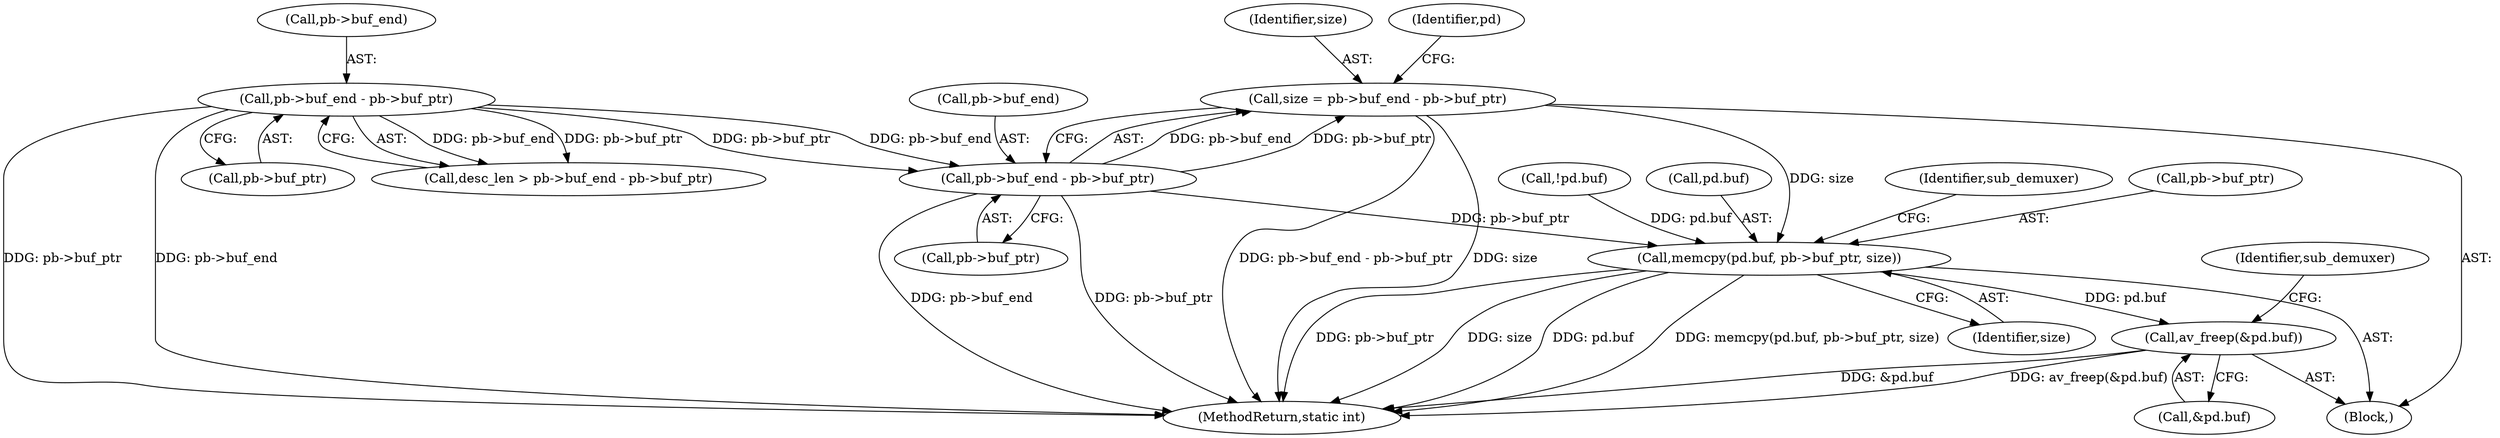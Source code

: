 digraph "0_FFmpeg_a5d849b149ca67ced2d271dc84db0bc95a548abb@integer" {
"1000217" [label="(Call,size = pb->buf_end - pb->buf_ptr)"];
"1000219" [label="(Call,pb->buf_end - pb->buf_ptr)"];
"1000181" [label="(Call,pb->buf_end - pb->buf_ptr)"];
"1000233" [label="(Call,memcpy(pd.buf, pb->buf_ptr, size))"];
"1000249" [label="(Call,av_freep(&pd.buf))"];
"1000182" [label="(Call,pb->buf_end)"];
"1000242" [label="(Identifier,sub_demuxer)"];
"1000382" [label="(MethodReturn,static int)"];
"1000250" [label="(Call,&pd.buf)"];
"1000220" [label="(Call,pb->buf_end)"];
"1000137" [label="(Block,)"];
"1000256" [label="(Identifier,sub_demuxer)"];
"1000223" [label="(Call,pb->buf_ptr)"];
"1000249" [label="(Call,av_freep(&pd.buf))"];
"1000219" [label="(Call,pb->buf_end - pb->buf_ptr)"];
"1000230" [label="(Identifier,pd)"];
"1000237" [label="(Call,pb->buf_ptr)"];
"1000217" [label="(Call,size = pb->buf_end - pb->buf_ptr)"];
"1000240" [label="(Identifier,size)"];
"1000228" [label="(Call,!pd.buf)"];
"1000233" [label="(Call,memcpy(pd.buf, pb->buf_ptr, size))"];
"1000179" [label="(Call,desc_len > pb->buf_end - pb->buf_ptr)"];
"1000218" [label="(Identifier,size)"];
"1000234" [label="(Call,pd.buf)"];
"1000185" [label="(Call,pb->buf_ptr)"];
"1000181" [label="(Call,pb->buf_end - pb->buf_ptr)"];
"1000217" -> "1000137"  [label="AST: "];
"1000217" -> "1000219"  [label="CFG: "];
"1000218" -> "1000217"  [label="AST: "];
"1000219" -> "1000217"  [label="AST: "];
"1000230" -> "1000217"  [label="CFG: "];
"1000217" -> "1000382"  [label="DDG: pb->buf_end - pb->buf_ptr"];
"1000217" -> "1000382"  [label="DDG: size"];
"1000219" -> "1000217"  [label="DDG: pb->buf_end"];
"1000219" -> "1000217"  [label="DDG: pb->buf_ptr"];
"1000217" -> "1000233"  [label="DDG: size"];
"1000219" -> "1000223"  [label="CFG: "];
"1000220" -> "1000219"  [label="AST: "];
"1000223" -> "1000219"  [label="AST: "];
"1000219" -> "1000382"  [label="DDG: pb->buf_ptr"];
"1000219" -> "1000382"  [label="DDG: pb->buf_end"];
"1000181" -> "1000219"  [label="DDG: pb->buf_end"];
"1000181" -> "1000219"  [label="DDG: pb->buf_ptr"];
"1000219" -> "1000233"  [label="DDG: pb->buf_ptr"];
"1000181" -> "1000179"  [label="AST: "];
"1000181" -> "1000185"  [label="CFG: "];
"1000182" -> "1000181"  [label="AST: "];
"1000185" -> "1000181"  [label="AST: "];
"1000179" -> "1000181"  [label="CFG: "];
"1000181" -> "1000382"  [label="DDG: pb->buf_ptr"];
"1000181" -> "1000382"  [label="DDG: pb->buf_end"];
"1000181" -> "1000179"  [label="DDG: pb->buf_end"];
"1000181" -> "1000179"  [label="DDG: pb->buf_ptr"];
"1000233" -> "1000137"  [label="AST: "];
"1000233" -> "1000240"  [label="CFG: "];
"1000234" -> "1000233"  [label="AST: "];
"1000237" -> "1000233"  [label="AST: "];
"1000240" -> "1000233"  [label="AST: "];
"1000242" -> "1000233"  [label="CFG: "];
"1000233" -> "1000382"  [label="DDG: memcpy(pd.buf, pb->buf_ptr, size)"];
"1000233" -> "1000382"  [label="DDG: pb->buf_ptr"];
"1000233" -> "1000382"  [label="DDG: size"];
"1000233" -> "1000382"  [label="DDG: pd.buf"];
"1000228" -> "1000233"  [label="DDG: pd.buf"];
"1000233" -> "1000249"  [label="DDG: pd.buf"];
"1000249" -> "1000137"  [label="AST: "];
"1000249" -> "1000250"  [label="CFG: "];
"1000250" -> "1000249"  [label="AST: "];
"1000256" -> "1000249"  [label="CFG: "];
"1000249" -> "1000382"  [label="DDG: &pd.buf"];
"1000249" -> "1000382"  [label="DDG: av_freep(&pd.buf)"];
}
